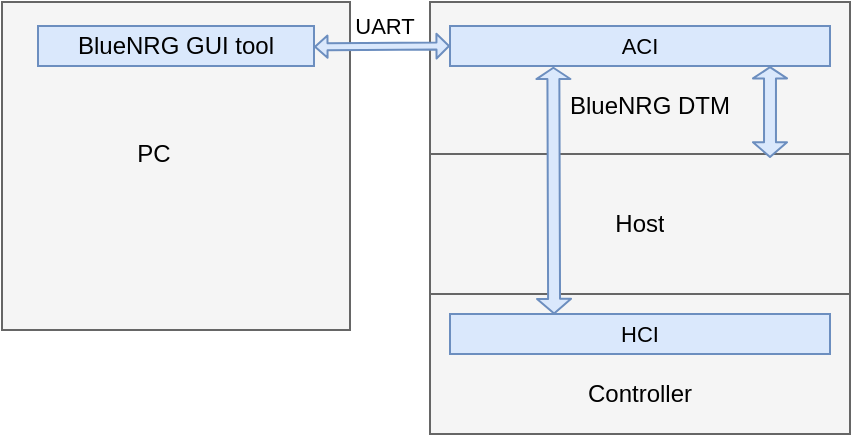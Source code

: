 <mxfile version="13.0.3" type="device"><diagram id="Y-rFPhCq0Eki9L3Bm5A5" name="第 1 页"><mxGraphModel dx="336" dy="225" grid="1" gridSize="6" guides="1" tooltips="1" connect="1" arrows="1" fold="1" page="1" pageScale="1" pageWidth="827" pageHeight="1169" math="0" shadow="0"><root><mxCell id="0"/><mxCell id="1" parent="0"/><mxCell id="uG-p3YfBktgKGCvIn7wJ-16" value="" style="rounded=0;whiteSpace=wrap;html=1;fillColor=#f5f5f5;strokeColor=#666666;perimeterSpacing=0;fontColor=#333333;" vertex="1" parent="1"><mxGeometry x="328" y="108" width="210" height="76" as="geometry"/></mxCell><mxCell id="uG-p3YfBktgKGCvIn7wJ-1" value="" style="rounded=0;whiteSpace=wrap;html=1;fillColor=#f5f5f5;strokeColor=#666666;fontColor=#333333;" vertex="1" parent="1"><mxGeometry x="328" y="184" width="210" height="70" as="geometry"/></mxCell><mxCell id="uG-p3YfBktgKGCvIn7wJ-3" value="&lt;span style=&quot;font-family: monospace ; font-size: 0px&quot;&gt;%3CmxGraphModel%3E%3Croot%3E%3CmxCell%20id%3D%220%22%2F%3E%3CmxCell%20id%3D%221%22%20parent%3D%220%22%2F%3E%3CUserObject%20label%3D%22BLUENRG%20DTM%20%E5%9B%BA%E4%BB%B6%22%20placeholders%3D%221%22%20name%3D%22Variable%22%20id%3D%222%22%3E%3CmxCell%20style%3D%22text%3Bhtml%3D1%3BstrokeColor%3Dnone%3BfillColor%3Dnone%3Balign%3Dcenter%3BverticalAlign%3Dmiddle%3BwhiteSpace%3Dwrap%3Boverflow%3Dhidden%3B%22%20vertex%3D%221%22%20parent%3D%221%22%3E%3CmxGeometry%20x%3D%22372%22%20y%3D%22120%22%20width%3D%22132%22%20height%3D%2220%22%20as%3D%22geometry%22%2F%3E%3C%2FmxCell%3E%3C%2FUserObject%3E%3C%2Froot%3E%3C%2FmxGraphModel%3E&lt;/span&gt;" style="rounded=0;whiteSpace=wrap;html=1;fillColor=#f5f5f5;strokeColor=#666666;fontColor=#333333;" vertex="1" parent="1"><mxGeometry x="328" y="254" width="210" height="70" as="geometry"/></mxCell><mxCell id="uG-p3YfBktgKGCvIn7wJ-4" value="&lt;font style=&quot;font-size: 11px&quot;&gt;HCI&lt;/font&gt;" style="rounded=0;whiteSpace=wrap;html=1;fillColor=#dae8fc;strokeColor=#6c8ebf;align=center;verticalAlign=middle;horizontal=1;" vertex="1" parent="1"><mxGeometry x="338" y="264" width="190" height="20" as="geometry"/></mxCell><mxCell id="uG-p3YfBktgKGCvIn7wJ-6" value="&lt;span style=&quot;font-size: 11px&quot;&gt;ACI&lt;/span&gt;" style="rounded=0;whiteSpace=wrap;html=1;fillColor=#dae8fc;strokeColor=#6c8ebf;align=center;verticalAlign=middle;horizontal=1;" vertex="1" parent="1"><mxGeometry x="338" y="120" width="190" height="20" as="geometry"/></mxCell><mxCell id="uG-p3YfBktgKGCvIn7wJ-17" value="&lt;br&gt;" style="rounded=0;whiteSpace=wrap;html=1;fillColor=#f5f5f5;strokeColor=#666666;fontColor=#333333;verticalAlign=top;" vertex="1" parent="1"><mxGeometry x="114" y="108" width="174" height="164" as="geometry"/></mxCell><mxCell id="uG-p3YfBktgKGCvIn7wJ-23" value="" style="shape=flexArrow;endArrow=classic;startArrow=classic;html=1;strokeWidth=1;width=5.969;endSize=1.553;endWidth=10.039;startWidth=10.039;startSize=2.123;entryX=0.272;entryY=1.018;entryDx=0;entryDy=0;entryPerimeter=0;strokeColor=#6c8ebf;fillColor=#dae8fc;exitX=0.274;exitY=0.015;exitDx=0;exitDy=0;exitPerimeter=0;" edge="1" parent="1" source="uG-p3YfBktgKGCvIn7wJ-4" target="uG-p3YfBktgKGCvIn7wJ-6"><mxGeometry width="50" height="50" relative="1" as="geometry"><mxPoint x="390" y="244" as="sourcePoint"/><mxPoint x="390.04" y="224" as="targetPoint"/></mxGeometry></mxCell><mxCell id="uG-p3YfBktgKGCvIn7wJ-24" value="" style="shape=flexArrow;endArrow=classic;startArrow=classic;html=1;strokeWidth=1;width=3.495;endSize=1.754;endWidth=7.877;startWidth=6.548;startSize=1.754;entryX=0;entryY=0.5;entryDx=0;entryDy=0;strokeColor=#6c8ebf;fillColor=#dae8fc;exitX=1;exitY=0.518;exitDx=0;exitDy=0;exitPerimeter=0;" edge="1" parent="1" source="uG-p3YfBktgKGCvIn7wJ-29" target="uG-p3YfBktgKGCvIn7wJ-6"><mxGeometry width="50" height="50" relative="1" as="geometry"><mxPoint x="262" y="176.5" as="sourcePoint"/><mxPoint x="306.0" y="174.99" as="targetPoint"/></mxGeometry></mxCell><mxCell id="uG-p3YfBktgKGCvIn7wJ-25" value="UART" style="edgeLabel;html=1;align=center;verticalAlign=middle;resizable=0;points=[];" vertex="1" connectable="0" parent="uG-p3YfBktgKGCvIn7wJ-24"><mxGeometry x="-0.178" y="2" relative="1" as="geometry"><mxPoint x="6.54" y="-8" as="offset"/></mxGeometry></mxCell><mxCell id="uG-p3YfBktgKGCvIn7wJ-29" value="BlueNRG GUI tool" style="rounded=0;whiteSpace=wrap;html=1;fillColor=#dae8fc;strokeColor=#6c8ebf;align=center;verticalAlign=middle;horizontal=1;" vertex="1" parent="1"><mxGeometry x="132" y="120" width="138" height="20" as="geometry"/></mxCell><UserObject label="PC" placeholders="1" name="Variable" id="uG-p3YfBktgKGCvIn7wJ-31"><mxCell style="text;html=1;strokeColor=none;fillColor=none;align=center;verticalAlign=middle;whiteSpace=wrap;overflow=hidden;" vertex="1" parent="1"><mxGeometry x="150" y="174" width="80" height="20" as="geometry"/></mxCell></UserObject><UserObject label="BlueNRG&amp;nbsp;DTM" placeholders="1" name="Variable" id="uG-p3YfBktgKGCvIn7wJ-32"><mxCell style="text;html=1;strokeColor=none;fillColor=none;align=center;verticalAlign=middle;whiteSpace=wrap;overflow=hidden;" vertex="1" parent="1"><mxGeometry x="372" y="150" width="132" height="20" as="geometry"/></mxCell></UserObject><UserObject label="Host" placeholders="1" name="Variable" id="uG-p3YfBktgKGCvIn7wJ-33"><mxCell style="text;html=1;strokeColor=none;fillColor=none;align=center;verticalAlign=middle;whiteSpace=wrap;overflow=hidden;" vertex="1" parent="1"><mxGeometry x="391" y="209" width="84" height="20" as="geometry"/></mxCell></UserObject><UserObject label="Controller" placeholders="1" name="Variable" id="uG-p3YfBktgKGCvIn7wJ-34"><mxCell style="text;html=1;strokeColor=none;fillColor=none;align=center;verticalAlign=middle;whiteSpace=wrap;overflow=hidden;" vertex="1" parent="1"><mxGeometry x="391" y="294" width="84" height="20" as="geometry"/></mxCell></UserObject><mxCell id="uG-p3YfBktgKGCvIn7wJ-36" value="" style="shape=flexArrow;endArrow=classic;startArrow=classic;html=1;strokeWidth=1;width=5.969;endSize=1.553;endWidth=10.039;startWidth=10.039;startSize=2.123;entryX=0.272;entryY=1.018;entryDx=0;entryDy=0;entryPerimeter=0;strokeColor=#6c8ebf;fillColor=#dae8fc;" edge="1" parent="1"><mxGeometry width="50" height="50" relative="1" as="geometry"><mxPoint x="498" y="186" as="sourcePoint"/><mxPoint x="498.0" y="140.06" as="targetPoint"/></mxGeometry></mxCell></root></mxGraphModel></diagram></mxfile>